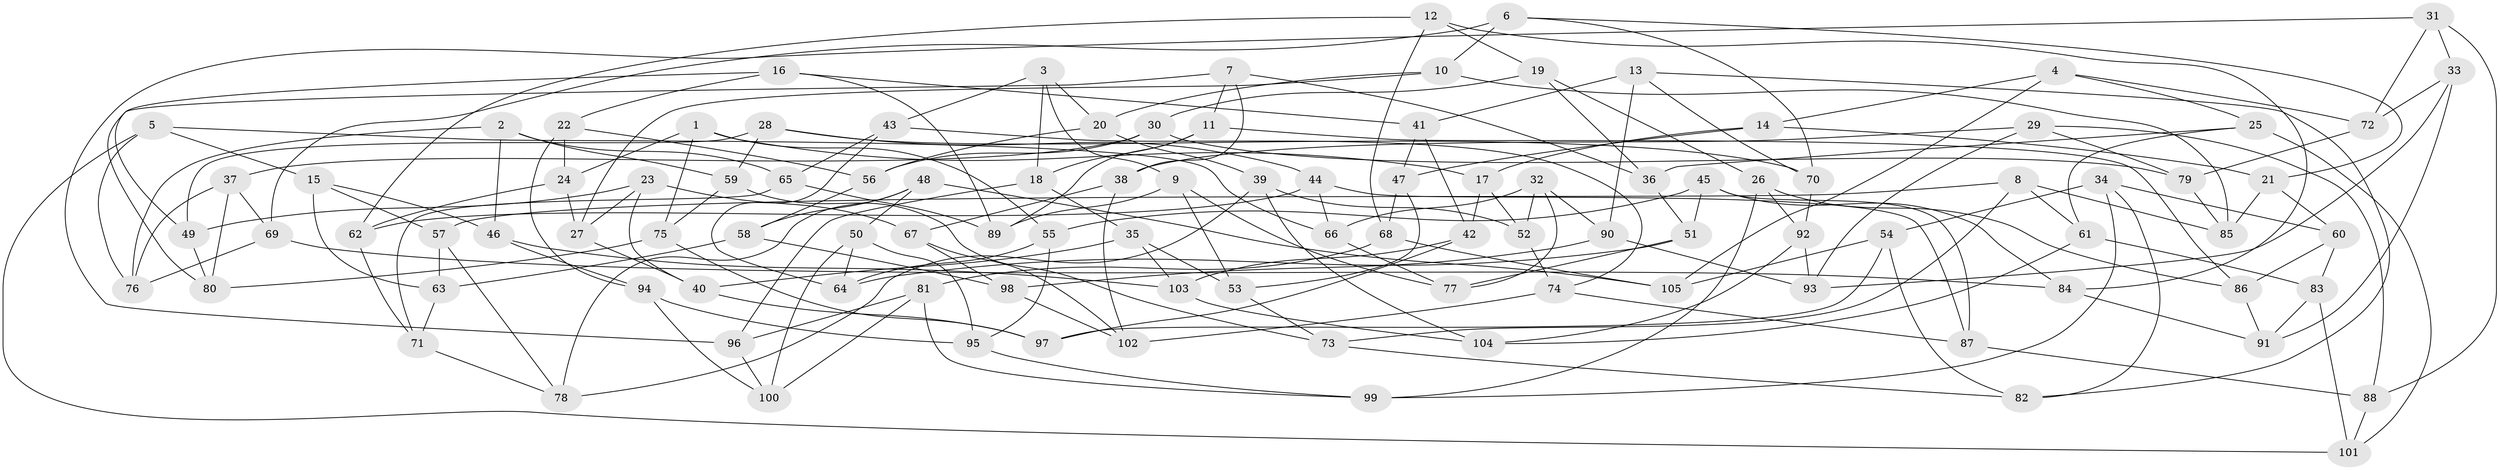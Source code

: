 // coarse degree distribution, {7: 0.1346153846153846, 9: 0.019230769230769232, 6: 0.17307692307692307, 8: 0.057692307692307696, 5: 0.11538461538461539, 4: 0.4230769230769231, 10: 0.038461538461538464, 11: 0.019230769230769232, 3: 0.019230769230769232}
// Generated by graph-tools (version 1.1) at 2025/20/03/04/25 18:20:52]
// undirected, 105 vertices, 210 edges
graph export_dot {
graph [start="1"]
  node [color=gray90,style=filled];
  1;
  2;
  3;
  4;
  5;
  6;
  7;
  8;
  9;
  10;
  11;
  12;
  13;
  14;
  15;
  16;
  17;
  18;
  19;
  20;
  21;
  22;
  23;
  24;
  25;
  26;
  27;
  28;
  29;
  30;
  31;
  32;
  33;
  34;
  35;
  36;
  37;
  38;
  39;
  40;
  41;
  42;
  43;
  44;
  45;
  46;
  47;
  48;
  49;
  50;
  51;
  52;
  53;
  54;
  55;
  56;
  57;
  58;
  59;
  60;
  61;
  62;
  63;
  64;
  65;
  66;
  67;
  68;
  69;
  70;
  71;
  72;
  73;
  74;
  75;
  76;
  77;
  78;
  79;
  80;
  81;
  82;
  83;
  84;
  85;
  86;
  87;
  88;
  89;
  90;
  91;
  92;
  93;
  94;
  95;
  96;
  97;
  98;
  99;
  100;
  101;
  102;
  103;
  104;
  105;
  1 -- 55;
  1 -- 75;
  1 -- 24;
  1 -- 17;
  2 -- 59;
  2 -- 76;
  2 -- 46;
  2 -- 65;
  3 -- 18;
  3 -- 20;
  3 -- 43;
  3 -- 9;
  4 -- 105;
  4 -- 25;
  4 -- 72;
  4 -- 14;
  5 -- 66;
  5 -- 76;
  5 -- 101;
  5 -- 15;
  6 -- 21;
  6 -- 10;
  6 -- 70;
  6 -- 69;
  7 -- 80;
  7 -- 38;
  7 -- 11;
  7 -- 36;
  8 -- 85;
  8 -- 57;
  8 -- 61;
  8 -- 73;
  9 -- 89;
  9 -- 77;
  9 -- 53;
  10 -- 20;
  10 -- 27;
  10 -- 85;
  11 -- 18;
  11 -- 89;
  11 -- 86;
  12 -- 68;
  12 -- 84;
  12 -- 62;
  12 -- 19;
  13 -- 41;
  13 -- 82;
  13 -- 70;
  13 -- 90;
  14 -- 21;
  14 -- 17;
  14 -- 47;
  15 -- 46;
  15 -- 63;
  15 -- 57;
  16 -- 22;
  16 -- 49;
  16 -- 89;
  16 -- 41;
  17 -- 42;
  17 -- 52;
  18 -- 35;
  18 -- 96;
  19 -- 26;
  19 -- 36;
  19 -- 30;
  20 -- 56;
  20 -- 39;
  21 -- 60;
  21 -- 85;
  22 -- 56;
  22 -- 94;
  22 -- 24;
  23 -- 40;
  23 -- 49;
  23 -- 67;
  23 -- 27;
  24 -- 62;
  24 -- 27;
  25 -- 36;
  25 -- 101;
  25 -- 61;
  26 -- 86;
  26 -- 99;
  26 -- 92;
  27 -- 40;
  28 -- 59;
  28 -- 49;
  28 -- 44;
  28 -- 70;
  29 -- 88;
  29 -- 79;
  29 -- 93;
  29 -- 38;
  30 -- 56;
  30 -- 79;
  30 -- 37;
  31 -- 96;
  31 -- 33;
  31 -- 88;
  31 -- 72;
  32 -- 77;
  32 -- 66;
  32 -- 90;
  32 -- 52;
  33 -- 91;
  33 -- 93;
  33 -- 72;
  34 -- 99;
  34 -- 54;
  34 -- 60;
  34 -- 82;
  35 -- 40;
  35 -- 53;
  35 -- 103;
  36 -- 51;
  37 -- 80;
  37 -- 76;
  37 -- 69;
  38 -- 102;
  38 -- 67;
  39 -- 104;
  39 -- 78;
  39 -- 52;
  40 -- 97;
  41 -- 47;
  41 -- 42;
  42 -- 97;
  42 -- 103;
  43 -- 74;
  43 -- 64;
  43 -- 65;
  44 -- 87;
  44 -- 62;
  44 -- 66;
  45 -- 55;
  45 -- 84;
  45 -- 87;
  45 -- 51;
  46 -- 94;
  46 -- 103;
  47 -- 68;
  47 -- 53;
  48 -- 50;
  48 -- 58;
  48 -- 105;
  48 -- 78;
  49 -- 80;
  50 -- 100;
  50 -- 64;
  50 -- 95;
  51 -- 64;
  51 -- 77;
  52 -- 74;
  53 -- 73;
  54 -- 105;
  54 -- 82;
  54 -- 97;
  55 -- 95;
  55 -- 64;
  56 -- 58;
  57 -- 78;
  57 -- 63;
  58 -- 63;
  58 -- 98;
  59 -- 75;
  59 -- 73;
  60 -- 86;
  60 -- 83;
  61 -- 104;
  61 -- 83;
  62 -- 71;
  63 -- 71;
  65 -- 71;
  65 -- 89;
  66 -- 77;
  67 -- 102;
  67 -- 98;
  68 -- 105;
  68 -- 81;
  69 -- 84;
  69 -- 76;
  70 -- 92;
  71 -- 78;
  72 -- 79;
  73 -- 82;
  74 -- 102;
  74 -- 87;
  75 -- 80;
  75 -- 97;
  79 -- 85;
  81 -- 100;
  81 -- 99;
  81 -- 96;
  83 -- 91;
  83 -- 101;
  84 -- 91;
  86 -- 91;
  87 -- 88;
  88 -- 101;
  90 -- 98;
  90 -- 93;
  92 -- 104;
  92 -- 93;
  94 -- 95;
  94 -- 100;
  95 -- 99;
  96 -- 100;
  98 -- 102;
  103 -- 104;
}
